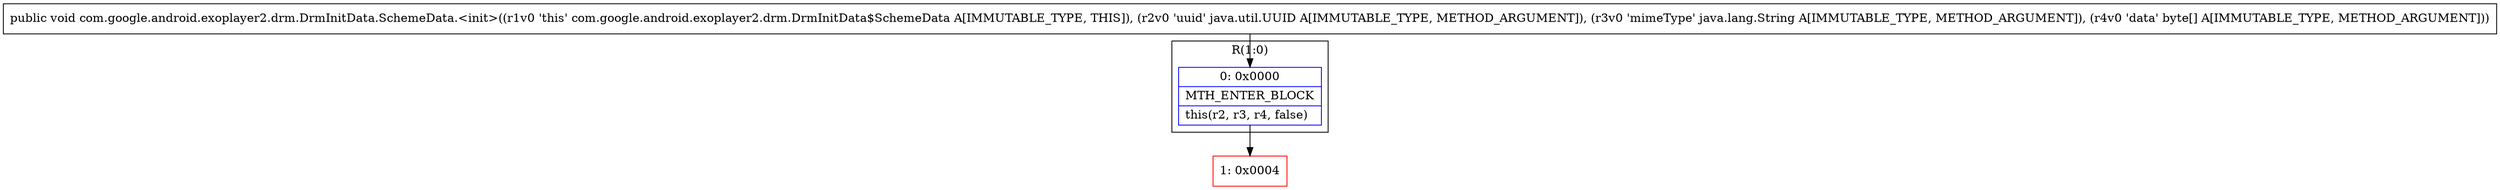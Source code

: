 digraph "CFG forcom.google.android.exoplayer2.drm.DrmInitData.SchemeData.\<init\>(Ljava\/util\/UUID;Ljava\/lang\/String;[B)V" {
subgraph cluster_Region_1392163426 {
label = "R(1:0)";
node [shape=record,color=blue];
Node_0 [shape=record,label="{0\:\ 0x0000|MTH_ENTER_BLOCK\l|this(r2, r3, r4, false)\l}"];
}
Node_1 [shape=record,color=red,label="{1\:\ 0x0004}"];
MethodNode[shape=record,label="{public void com.google.android.exoplayer2.drm.DrmInitData.SchemeData.\<init\>((r1v0 'this' com.google.android.exoplayer2.drm.DrmInitData$SchemeData A[IMMUTABLE_TYPE, THIS]), (r2v0 'uuid' java.util.UUID A[IMMUTABLE_TYPE, METHOD_ARGUMENT]), (r3v0 'mimeType' java.lang.String A[IMMUTABLE_TYPE, METHOD_ARGUMENT]), (r4v0 'data' byte[] A[IMMUTABLE_TYPE, METHOD_ARGUMENT])) }"];
MethodNode -> Node_0;
Node_0 -> Node_1;
}

